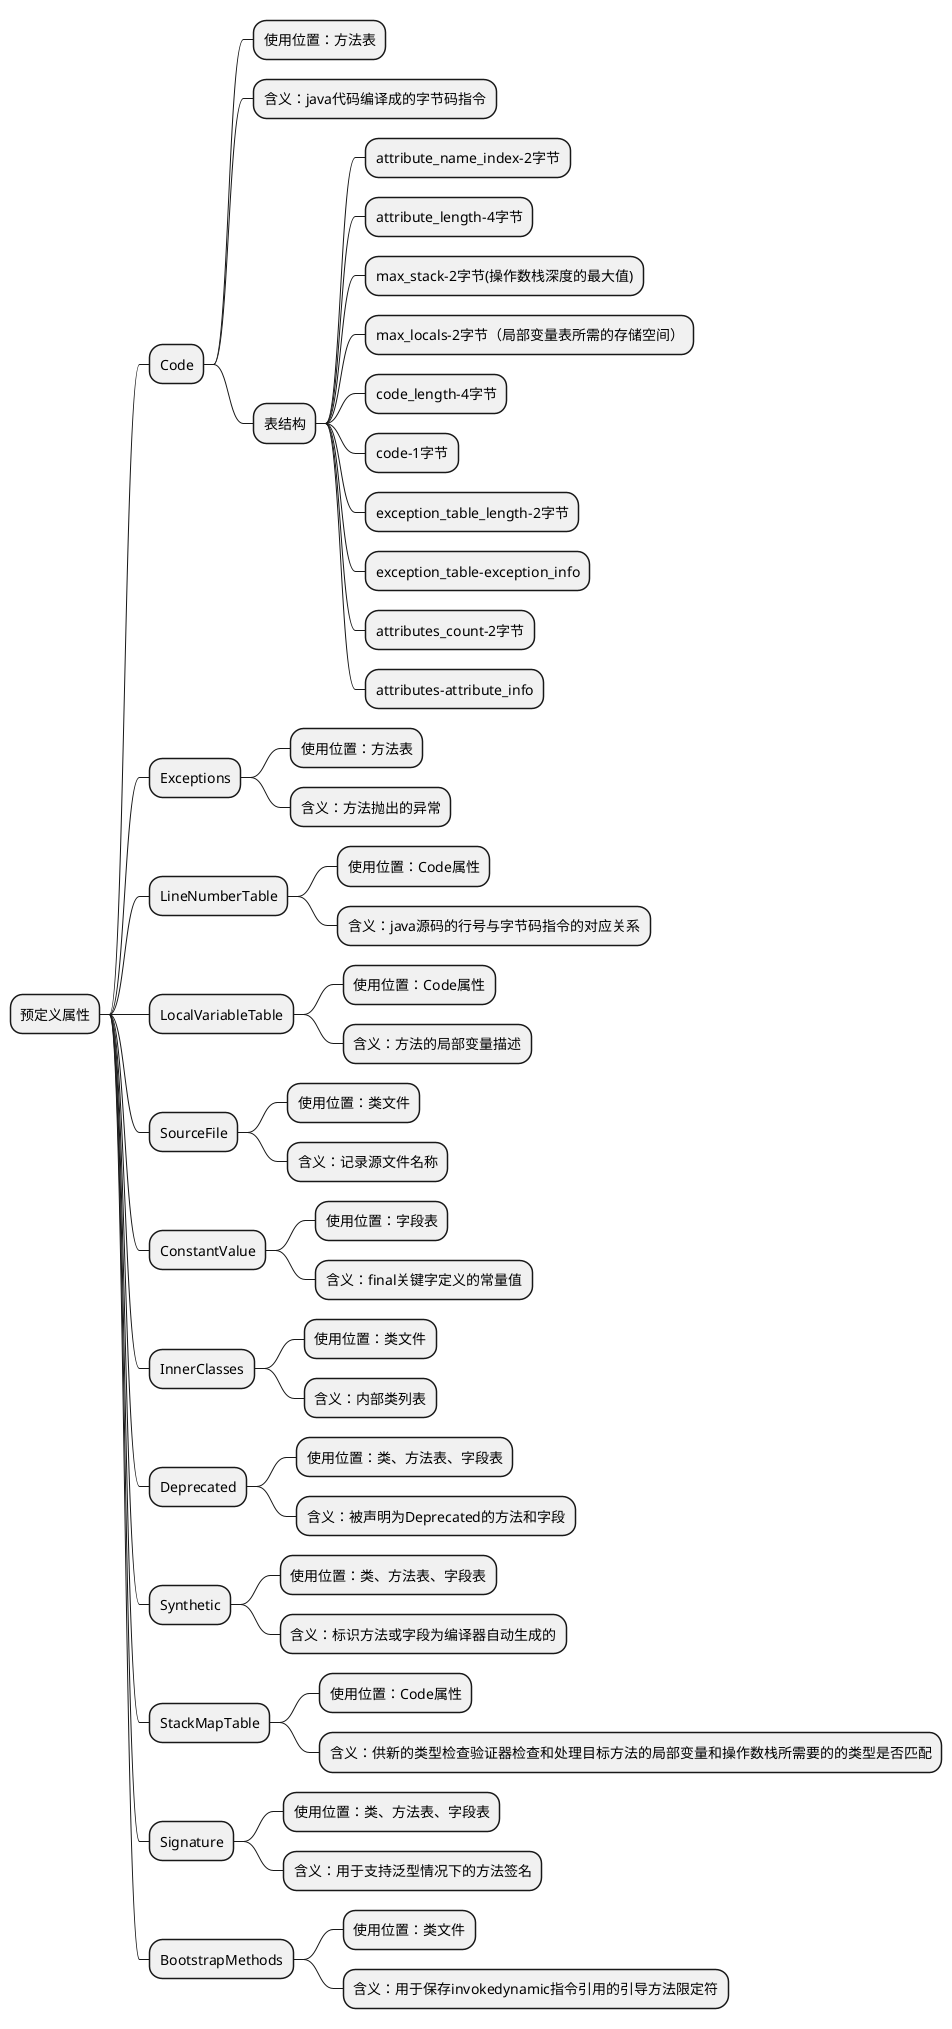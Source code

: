 @startmindmap
* 预定义属性
** Code
*** 使用位置：方法表
*** 含义：java代码编译成的字节码指令
*** 表结构
**** attribute_name_index-2字节
**** attribute_length-4字节
**** max_stack-2字节(操作数栈深度的最大值)
**** max_locals-2字节（局部变量表所需的存储空间）
**** code_length-4字节
**** code-1字节
**** exception_table_length-2字节
**** exception_table-exception_info
**** attributes_count-2字节
**** attributes-attribute_info
** Exceptions
*** 使用位置：方法表
*** 含义：方法抛出的异常
** LineNumberTable
*** 使用位置：Code属性
*** 含义：java源码的行号与字节码指令的对应关系
** LocalVariableTable
*** 使用位置：Code属性
*** 含义：方法的局部变量描述
** SourceFile
*** 使用位置：类文件
*** 含义：记录源文件名称
** ConstantValue
*** 使用位置：字段表
*** 含义：final关键字定义的常量值
** InnerClasses
*** 使用位置：类文件
*** 含义：内部类列表
** Deprecated
*** 使用位置：类、方法表、字段表
*** 含义：被声明为Deprecated的方法和字段
** Synthetic
*** 使用位置：类、方法表、字段表
*** 含义：标识方法或字段为编译器自动生成的
** StackMapTable
*** 使用位置：Code属性
*** 含义：供新的类型检查验证器检查和处理目标方法的局部变量和操作数栈所需要的的类型是否匹配
** Signature
*** 使用位置：类、方法表、字段表
*** 含义：用于支持泛型情况下的方法签名
** BootstrapMethods
*** 使用位置：类文件
*** 含义：用于保存invokedynamic指令引用的引导方法限定符
@endmindmap